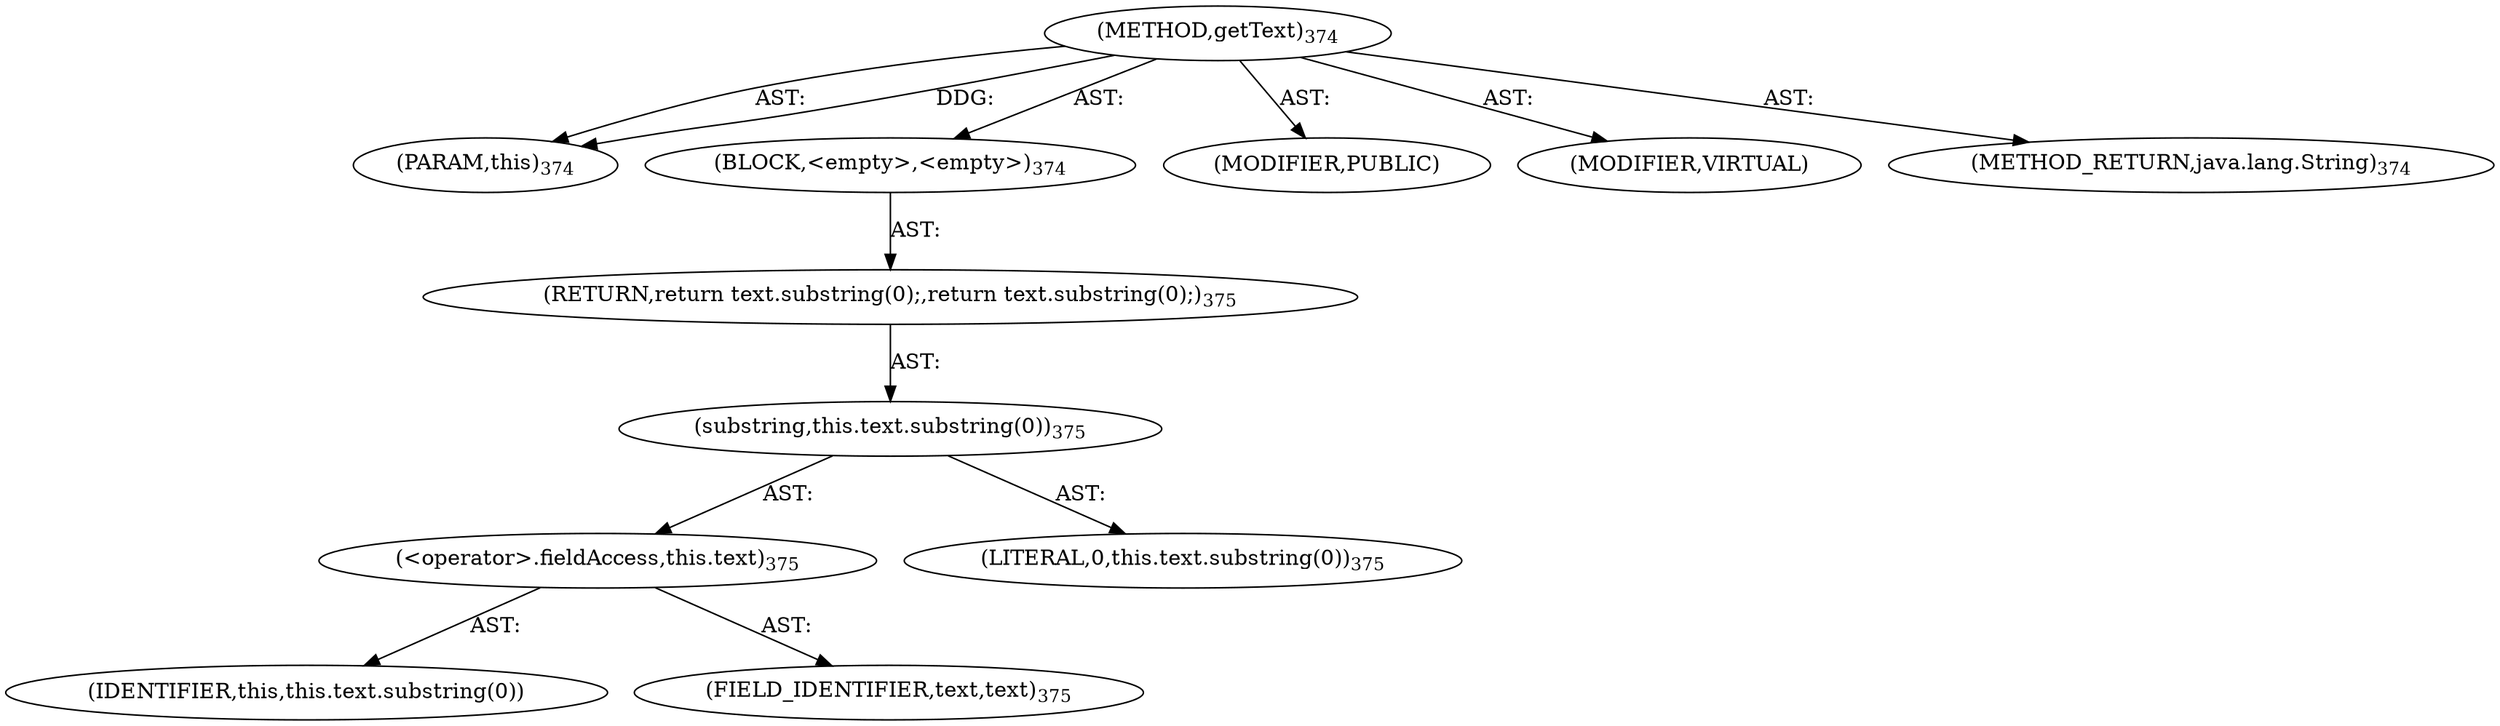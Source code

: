 digraph "getText" {  
"111669149720" [label = <(METHOD,getText)<SUB>374</SUB>> ]
"115964117092" [label = <(PARAM,this)<SUB>374</SUB>> ]
"25769803803" [label = <(BLOCK,&lt;empty&gt;,&lt;empty&gt;)<SUB>374</SUB>> ]
"146028888074" [label = <(RETURN,return text.substring(0);,return text.substring(0);)<SUB>375</SUB>> ]
"30064771130" [label = <(substring,this.text.substring(0))<SUB>375</SUB>> ]
"30064771131" [label = <(&lt;operator&gt;.fieldAccess,this.text)<SUB>375</SUB>> ]
"68719476888" [label = <(IDENTIFIER,this,this.text.substring(0))> ]
"55834574874" [label = <(FIELD_IDENTIFIER,text,text)<SUB>375</SUB>> ]
"90194313218" [label = <(LITERAL,0,this.text.substring(0))<SUB>375</SUB>> ]
"133143986237" [label = <(MODIFIER,PUBLIC)> ]
"133143986238" [label = <(MODIFIER,VIRTUAL)> ]
"128849018904" [label = <(METHOD_RETURN,java.lang.String)<SUB>374</SUB>> ]
  "111669149720" -> "115964117092"  [ label = "AST: "] 
  "111669149720" -> "25769803803"  [ label = "AST: "] 
  "111669149720" -> "133143986237"  [ label = "AST: "] 
  "111669149720" -> "133143986238"  [ label = "AST: "] 
  "111669149720" -> "128849018904"  [ label = "AST: "] 
  "25769803803" -> "146028888074"  [ label = "AST: "] 
  "146028888074" -> "30064771130"  [ label = "AST: "] 
  "30064771130" -> "30064771131"  [ label = "AST: "] 
  "30064771130" -> "90194313218"  [ label = "AST: "] 
  "30064771131" -> "68719476888"  [ label = "AST: "] 
  "30064771131" -> "55834574874"  [ label = "AST: "] 
  "111669149720" -> "115964117092"  [ label = "DDG: "] 
}
